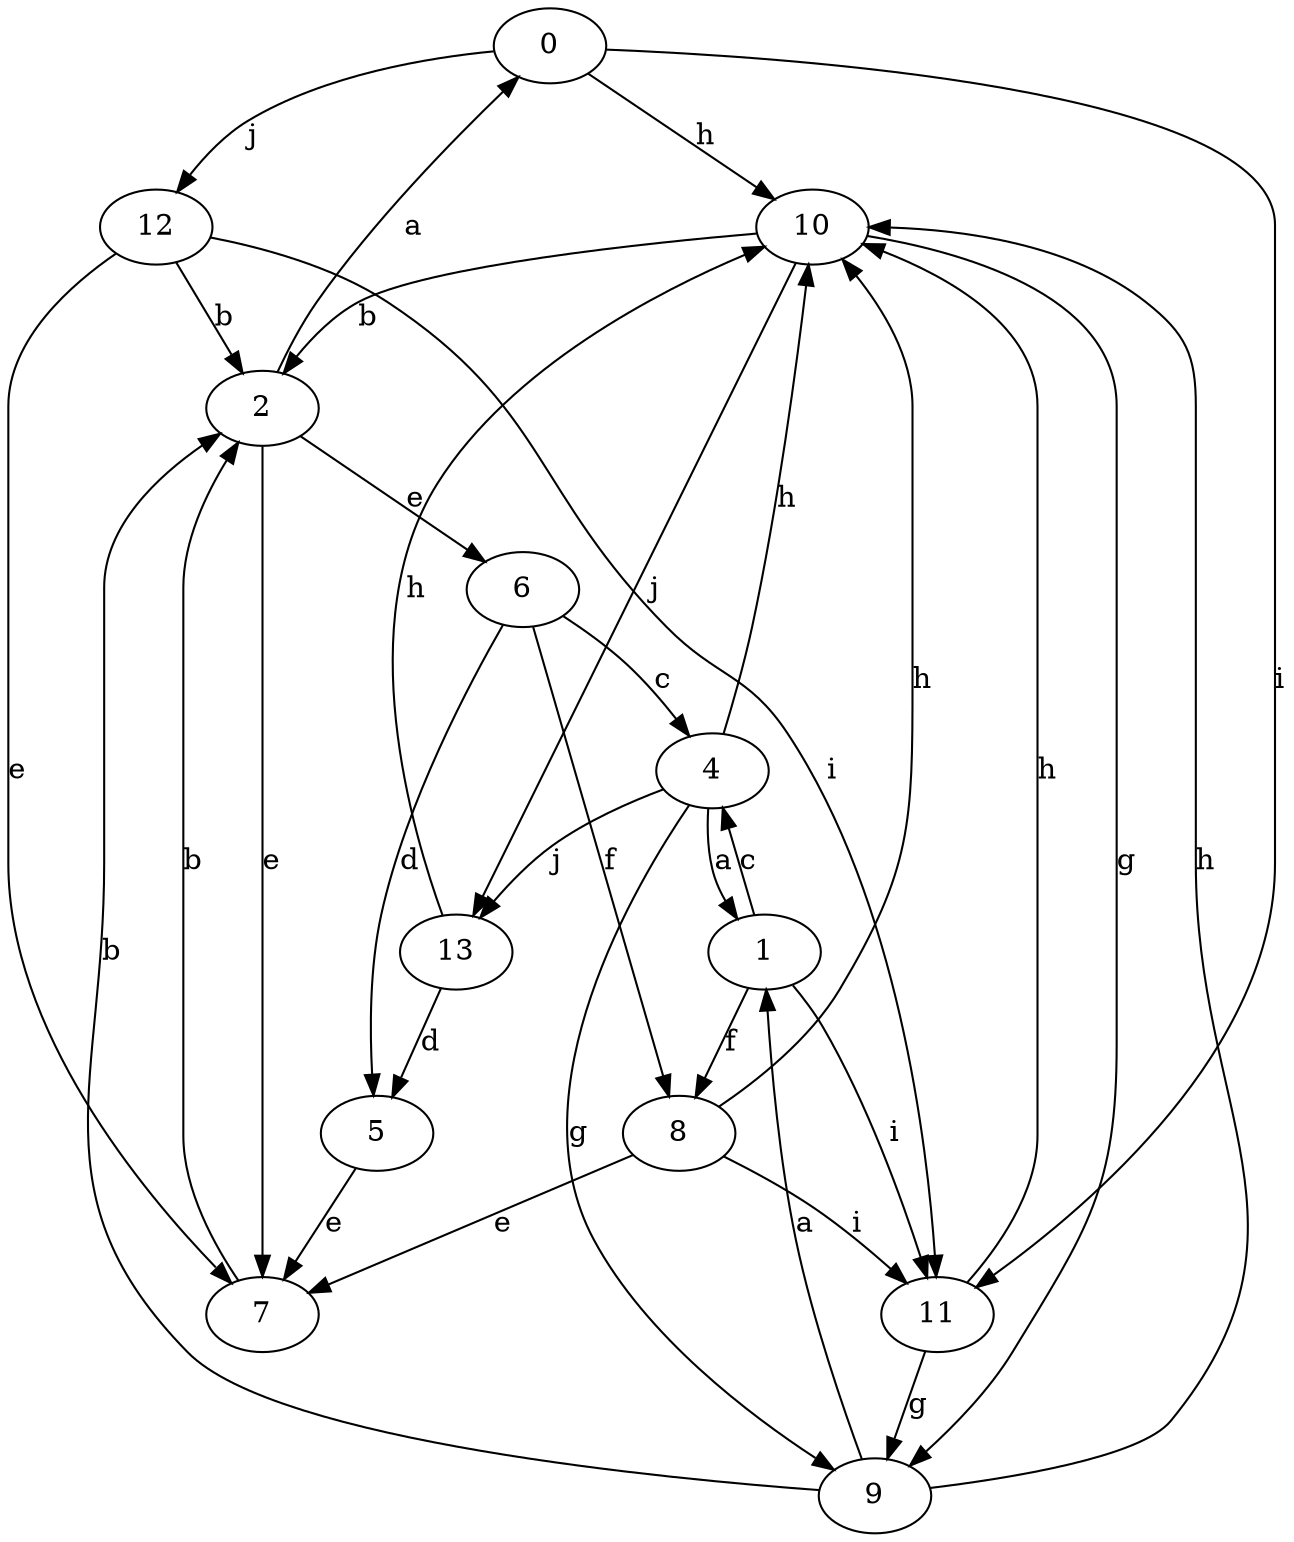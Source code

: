 strict digraph  {
0;
1;
2;
4;
5;
6;
7;
8;
9;
10;
11;
12;
13;
0 -> 10  [label=h];
0 -> 11  [label=i];
0 -> 12  [label=j];
1 -> 4  [label=c];
1 -> 8  [label=f];
1 -> 11  [label=i];
2 -> 0  [label=a];
2 -> 6  [label=e];
2 -> 7  [label=e];
4 -> 1  [label=a];
4 -> 9  [label=g];
4 -> 10  [label=h];
4 -> 13  [label=j];
5 -> 7  [label=e];
6 -> 4  [label=c];
6 -> 5  [label=d];
6 -> 8  [label=f];
7 -> 2  [label=b];
8 -> 7  [label=e];
8 -> 10  [label=h];
8 -> 11  [label=i];
9 -> 1  [label=a];
9 -> 2  [label=b];
9 -> 10  [label=h];
10 -> 2  [label=b];
10 -> 9  [label=g];
10 -> 13  [label=j];
11 -> 9  [label=g];
11 -> 10  [label=h];
12 -> 2  [label=b];
12 -> 7  [label=e];
12 -> 11  [label=i];
13 -> 5  [label=d];
13 -> 10  [label=h];
}

